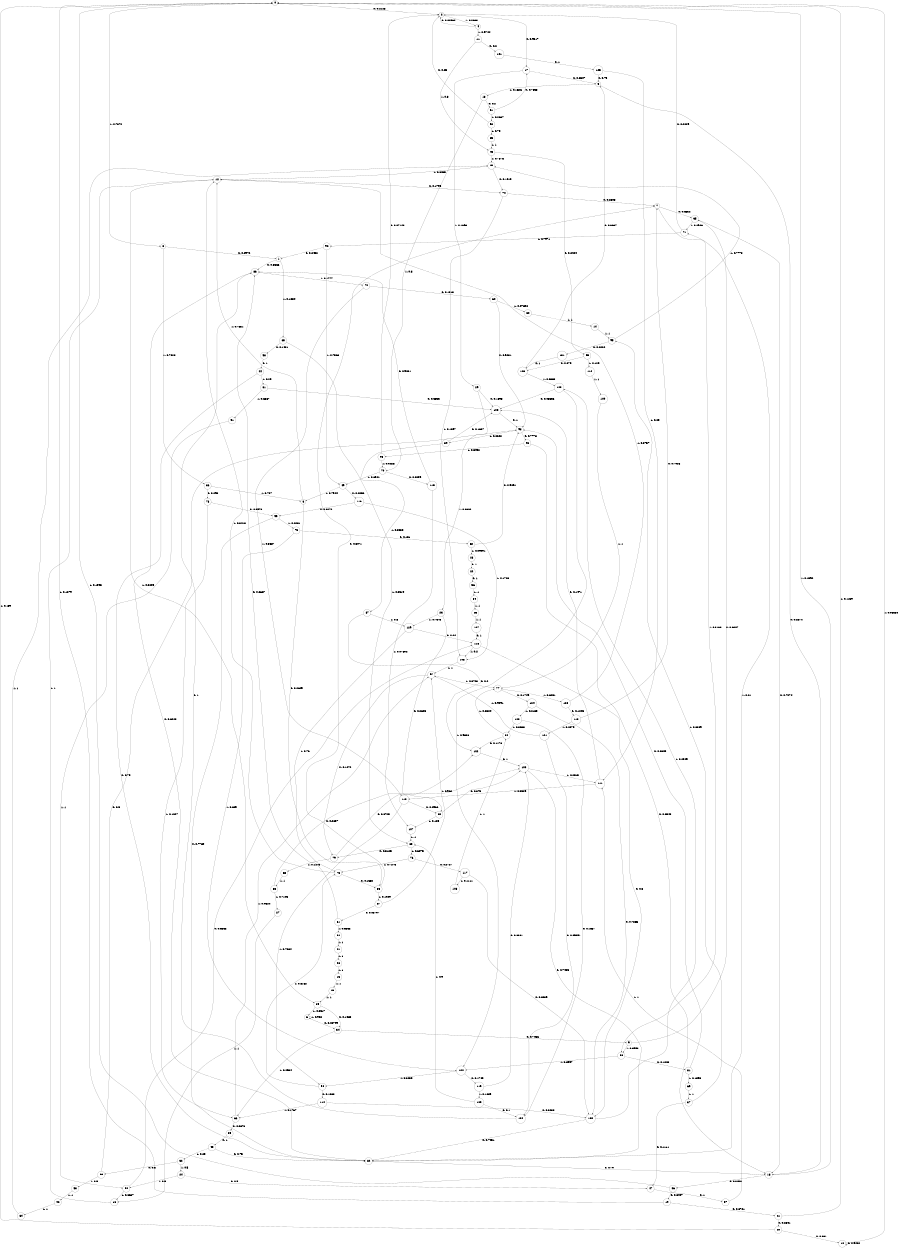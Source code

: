 digraph "ch13randomL10" {
size = "6,8.5";
ratio = "fill";
node [shape = circle];
node [fontsize = 24];
edge [fontsize = 24];
0 -> 2 [label = "0: 0.2128   "];
0 -> 8 [label = "1: 0.7872   "];
1 -> 86 [label = "0: 0.8666   "];
1 -> 65 [label = "1: 0.1334   "];
2 -> 17 [label = "0: 0.9317   "];
2 -> 4 [label = "1: 0.0683   "];
3 -> 33 [label = "0: 0.2649   "];
3 -> 12 [label = "1: 0.7351   "];
4 -> 2 [label = "0: 0.02564  "];
4 -> 11 [label = "1: 0.9744   "];
5 -> 18 [label = "0: 0.8374   "];
5 -> 13 [label = "1: 0.1626   "];
6 -> 34 [label = "0: 0.06799  "];
6 -> 6 [label = "1: 0.932    "];
7 -> 35 [label = "0: 0.6832   "];
7 -> 88 [label = "1: 0.3168   "];
8 -> 1 [label = "0: 0.2972   "];
8 -> 36 [label = "1: 0.7028   "];
9 -> 35 [label = "0: 0.6007   "];
9 -> 88 [label = "1: 0.3993   "];
10 -> 10 [label = "0: 0.9432   "];
10 -> 0 [label = "1: 0.05684  "];
11 -> 101 [label = "0: 0.2      "];
11 -> 48 [label = "1: 0.8      "];
12 -> 74 [label = "0: 0.1795   "];
12 -> 39 [label = "1: 0.8205   "];
13 -> 91 [label = "0: 0.2      "];
13 -> 70 [label = "1: 0.8      "];
14 -> 95 [label = "1: 1        "];
15 -> 43 [label = "1: 1        "];
16 -> 12 [label = "1: 1        "];
17 -> 5 [label = "0: 0.8307   "];
17 -> 29 [label = "1: 0.1693   "];
18 -> 46 [label = "0: 0.8408   "];
18 -> 0 [label = "1: 0.1592   "];
19 -> 21 [label = "0: 0.8721   "];
19 -> 0 [label = "1: 0.1279   "];
20 -> 10 [label = "0: 0.861    "];
20 -> 0 [label = "1: 0.139    "];
21 -> 20 [label = "0: 0.8841   "];
21 -> 0 [label = "1: 0.1159   "];
22 -> 56 [label = "0: 1        "];
23 -> 80 [label = "0: 0.2625   "];
23 -> 129 [label = "1: 0.7375   "];
24 -> 47 [label = "0: 0.5      "];
24 -> 50 [label = "1: 0.5      "];
25 -> 127 [label = "1: 1        "];
26 -> 15 [label = "1: 1        "];
27 -> 16 [label = "1: 1        "];
28 -> 22 [label = "0: 1        "];
29 -> 103 [label = "0: 0.1398   "];
29 -> 23 [label = "1: 0.8602   "];
30 -> 14 [label = "1: 1        "];
31 -> 103 [label = "0: 0.3333   "];
31 -> 51 [label = "1: 0.6667   "];
32 -> 63 [label = "0: 0.5      "];
32 -> 24 [label = "1: 0.5      "];
33 -> 7 [label = "0: 0.8071   "];
33 -> 67 [label = "1: 0.1929   "];
34 -> 9 [label = "0: 0.7466   "];
34 -> 66 [label = "1: 0.2534   "];
35 -> 18 [label = "0: 0.7074   "];
35 -> 71 [label = "1: 0.2926   "];
36 -> 78 [label = "0: 0.293    "];
36 -> 3 [label = "1: 0.707    "];
37 -> 47 [label = "0: 0.1111   "];
37 -> 95 [label = "1: 0.8889   "];
38 -> 102 [label = "0: 0.2857   "];
38 -> 27 [label = "1: 0.7143   "];
39 -> 34 [label = "0: 0.1483   "];
39 -> 6 [label = "1: 0.8517   "];
40 -> 74 [label = "0: 0.1515   "];
40 -> 12 [label = "1: 0.8485   "];
41 -> 26 [label = "1: 1        "];
42 -> 64 [label = "1: 1        "];
43 -> 39 [label = "1: 1        "];
44 -> 82 [label = "0: 0.75     "];
44 -> 31 [label = "1: 0.25     "];
45 -> 82 [label = "0: 0.75     "];
45 -> 32 [label = "1: 0.25     "];
46 -> 19 [label = "0: 0.8407   "];
46 -> 0 [label = "1: 0.1593   "];
47 -> 57 [label = "0: 1        "];
48 -> 55 [label = "0: 0.2424   "];
48 -> 40 [label = "1: 0.7576   "];
49 -> 116 [label = "0: 0.2056   "];
49 -> 3 [label = "1: 0.7944   "];
50 -> 118 [label = "0: 0.3333   "];
50 -> 16 [label = "1: 0.6667   "];
51 -> 50 [label = "1: 1        "];
52 -> 41 [label = "1: 1        "];
53 -> 42 [label = "1: 1        "];
54 -> 25 [label = "1: 1        "];
55 -> 126 [label = "0: 0.875    "];
55 -> 112 [label = "1: 0.125    "];
56 -> 54 [label = "1: 1        "];
57 -> 111 [label = "1: 1        "];
58 -> 44 [label = "0: 1        "];
59 -> 45 [label = "0: 1        "];
60 -> 98 [label = "0: 0.9231   "];
60 -> 30 [label = "1: 0.07692  "];
61 -> 86 [label = "0: 0.6667   "];
61 -> 52 [label = "1: 0.3333   "];
62 -> 98 [label = "0: 0.9091   "];
62 -> 28 [label = "1: 0.09091  "];
63 -> 98 [label = "0: 0.5      "];
63 -> 53 [label = "1: 0.5      "];
64 -> 40 [label = "1: 1        "];
65 -> 58 [label = "0: 0.1481   "];
65 -> 83 [label = "1: 0.8519   "];
66 -> 59 [label = "0: 0.0376   "];
66 -> 97 [label = "1: 0.9624   "];
67 -> 61 [label = "0: 0.03797  "];
67 -> 97 [label = "1: 0.962    "];
68 -> 38 [label = "1: 1        "];
69 -> 37 [label = "1: 1        "];
70 -> 115 [label = "0: 0.3059   "];
70 -> 49 [label = "1: 0.6941   "];
71 -> 2 [label = "0: 0.2029   "];
71 -> 92 [label = "1: 0.7971   "];
72 -> 60 [label = "0: 0.1313   "];
72 -> 110 [label = "1: 0.8687   "];
73 -> 62 [label = "0: 0.131    "];
73 -> 122 [label = "1: 0.869    "];
74 -> 7 [label = "0: 0.8303   "];
74 -> 106 [label = "1: 0.1697   "];
75 -> 33 [label = "0: 0.1582   "];
75 -> 12 [label = "1: 0.8418   "];
76 -> 117 [label = "0: 0.2727   "];
76 -> 75 [label = "1: 0.7273   "];
77 -> 124 [label = "0: 0.1749   "];
77 -> 128 [label = "1: 0.8251   "];
78 -> 99 [label = "0: 0.8973   "];
78 -> 66 [label = "1: 0.1027   "];
79 -> 100 [label = "0: 0.8725   "];
79 -> 68 [label = "1: 0.1275   "];
80 -> 100 [label = "0: 0.875    "];
80 -> 107 [label = "1: 0.125    "];
81 -> 98 [label = "0: 0.8605   "];
81 -> 69 [label = "1: 0.1395   "];
82 -> 18 [label = "0: 0.79     "];
82 -> 71 [label = "1: 0.21     "];
83 -> 79 [label = "0: 0.3125   "];
83 -> 76 [label = "1: 0.6875   "];
84 -> 102 [label = "0: 0.1176   "];
84 -> 77 [label = "1: 0.8824   "];
85 -> 48 [label = "1: 1        "];
86 -> 82 [label = "0: 0.8223   "];
86 -> 72 [label = "1: 0.1777   "];
87 -> 102 [label = "0: 0.2      "];
87 -> 129 [label = "1: 0.8      "];
88 -> 81 [label = "0: 0.1003   "];
88 -> 122 [label = "1: 0.8997   "];
89 -> 103 [label = "0: 0.1667   "];
89 -> 87 [label = "1: 0.8333   "];
90 -> 2 [label = "0: 0.25     "];
90 -> 85 [label = "1: 0.75     "];
91 -> 17 [label = "0: 0.7333   "];
91 -> 90 [label = "1: 0.2667   "];
92 -> 1 [label = "0: 0.2432   "];
92 -> 49 [label = "1: 0.7568   "];
93 -> 2 [label = "0: 0.07143  "];
93 -> 70 [label = "1: 0.9286   "];
94 -> 114 [label = "0: 0.1838   "];
94 -> 75 [label = "1: 0.8162   "];
95 -> 131 [label = "0: 0.2222   "];
95 -> 40 [label = "1: 0.7778   "];
96 -> 18 [label = "0: 0.6548   "];
96 -> 93 [label = "1: 0.3452   "];
97 -> 79 [label = "0: 0.1272   "];
97 -> 77 [label = "1: 0.8728   "];
98 -> 96 [label = "0: 0.7778   "];
98 -> 89 [label = "1: 0.2222   "];
99 -> 82 [label = "0: 0.7769   "];
99 -> 73 [label = "1: 0.2231   "];
100 -> 82 [label = "0: 0.7485   "];
100 -> 111 [label = "1: 0.2515   "];
101 -> 125 [label = "0: 1        "];
102 -> 100 [label = "0: 1        "];
103 -> 98 [label = "0: 1        "];
104 -> 86 [label = "0: 1        "];
105 -> 104 [label = "0: 0.1      "];
105 -> 83 [label = "1: 0.9      "];
106 -> 97 [label = "1: 1        "];
107 -> 83 [label = "1: 1        "];
108 -> 84 [label = "1: 1        "];
109 -> 77 [label = "1: 1        "];
110 -> 80 [label = "0: 0.2966   "];
110 -> 94 [label = "1: 0.7034   "];
111 -> 103 [label = "0: 0.1471   "];
111 -> 110 [label = "1: 0.8529   "];
112 -> 109 [label = "1: 1        "];
113 -> 7 [label = "0: 0.7925   "];
113 -> 121 [label = "1: 0.2075   "];
114 -> 130 [label = "0: 0.8233   "];
114 -> 66 [label = "1: 0.1767   "];
115 -> 86 [label = "0: 0.9231   "];
115 -> 107 [label = "1: 0.07692  "];
116 -> 99 [label = "0: 0.8272   "];
116 -> 106 [label = "1: 0.1728   "];
117 -> 130 [label = "0: 0.8889   "];
117 -> 108 [label = "1: 0.1111   "];
118 -> 130 [label = "0: 0.8      "];
118 -> 106 [label = "1: 0.2      "];
119 -> 100 [label = "0: 0.8361   "];
119 -> 105 [label = "1: 0.1639   "];
120 -> 104 [label = "0: 0.1667   "];
120 -> 84 [label = "1: 0.8333   "];
121 -> 104 [label = "0: 0.09091  "];
121 -> 97 [label = "1: 0.9091   "];
122 -> 119 [label = "0: 0.1745   "];
122 -> 94 [label = "1: 0.8255   "];
123 -> 103 [label = "0: 0.03636  "];
123 -> 122 [label = "1: 0.9636   "];
124 -> 130 [label = "0: 0.7865   "];
124 -> 120 [label = "1: 0.2135   "];
125 -> 5 [label = "0: 0.75     "];
125 -> 111 [label = "1: 0.25     "];
126 -> 5 [label = "0: 0.6667   "];
126 -> 123 [label = "1: 0.3333   "];
127 -> 118 [label = "0: 1        "];
128 -> 113 [label = "0: 0.1243   "];
128 -> 12 [label = "1: 0.8757   "];
129 -> 118 [label = "0: 0.24     "];
129 -> 75 [label = "1: 0.76     "];
130 -> 82 [label = "0: 0.7451   "];
130 -> 123 [label = "1: 0.2549   "];
131 -> 126 [label = "0: 1        "];
}